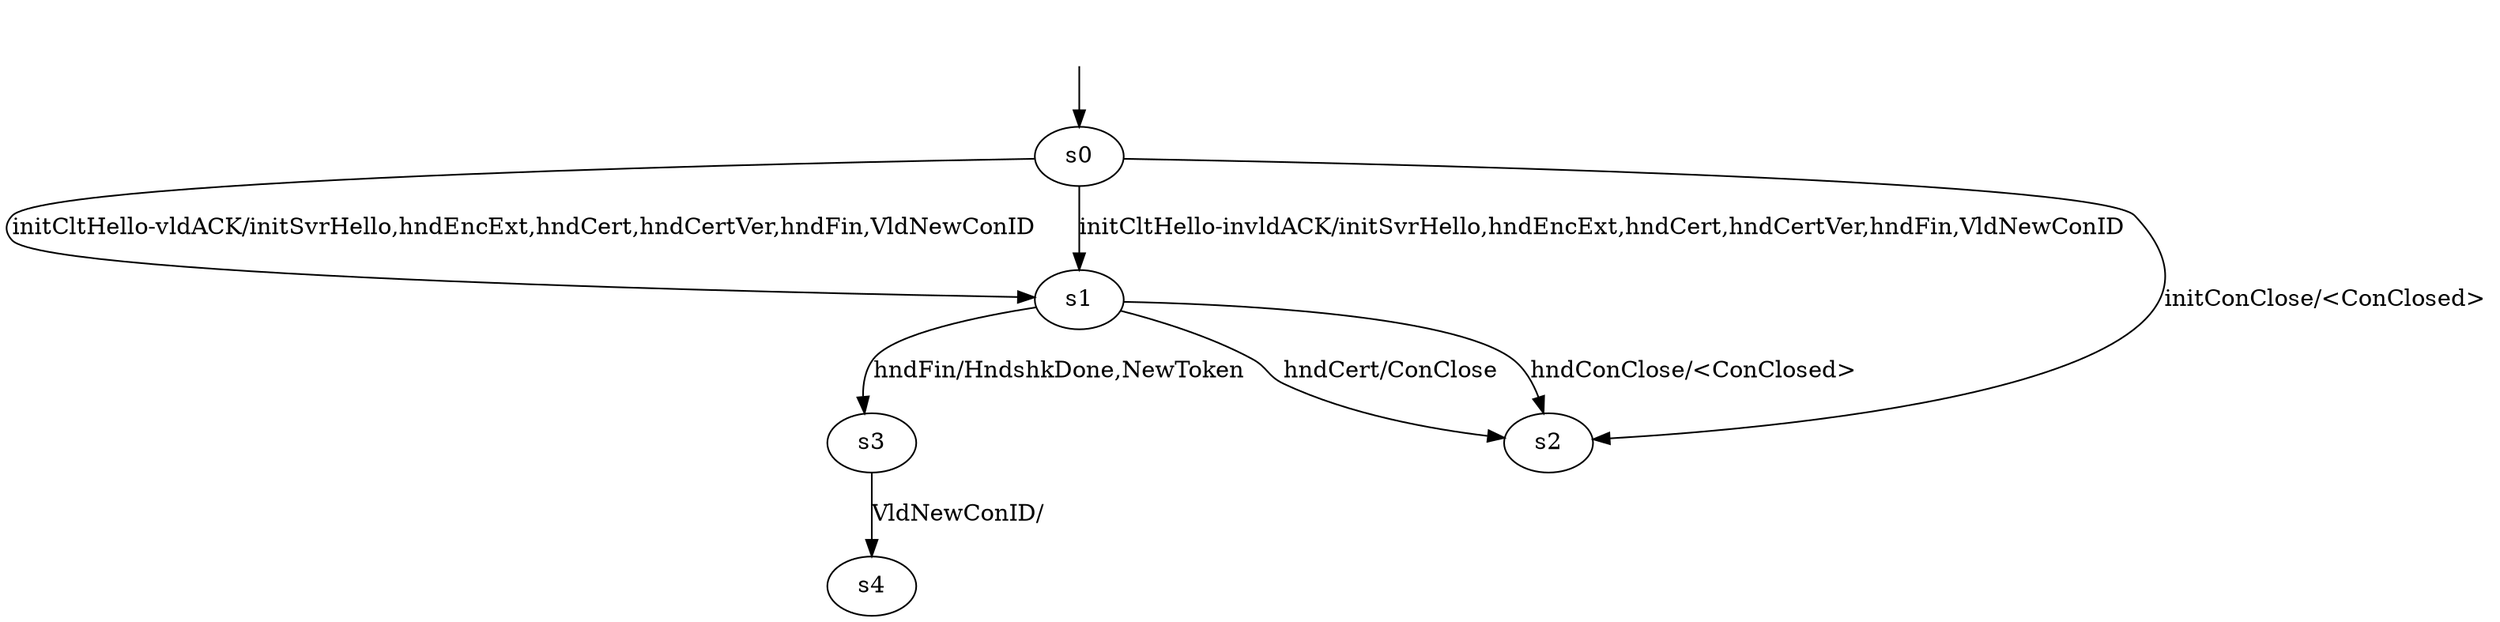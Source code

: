 digraph "quicgoModels/quicgo-B-BWRCA-CS-0/learnedModel" {
s0 [label=s0];
s1 [label=s1];
s2 [label=s2];
s3 [label=s3];
s4 [label=s4];
s0 -> s2  [label="initConClose/<ConClosed> "];
s0 -> s1  [label="initCltHello-vldACK/initSvrHello,hndEncExt,hndCert,hndCertVer,hndFin,VldNewConID "];
s0 -> s1  [label="initCltHello-invldACK/initSvrHello,hndEncExt,hndCert,hndCertVer,hndFin,VldNewConID "];
s1 -> s3  [label="hndFin/HndshkDone,NewToken "];
s1 -> s2  [label="hndConClose/<ConClosed> "];
s1 -> s2  [label="hndCert/ConClose "];
s3 -> s4  [label="VldNewConID/ "];
__start0 [label="", shape=none];
__start0 -> s0  [label=""];
}
